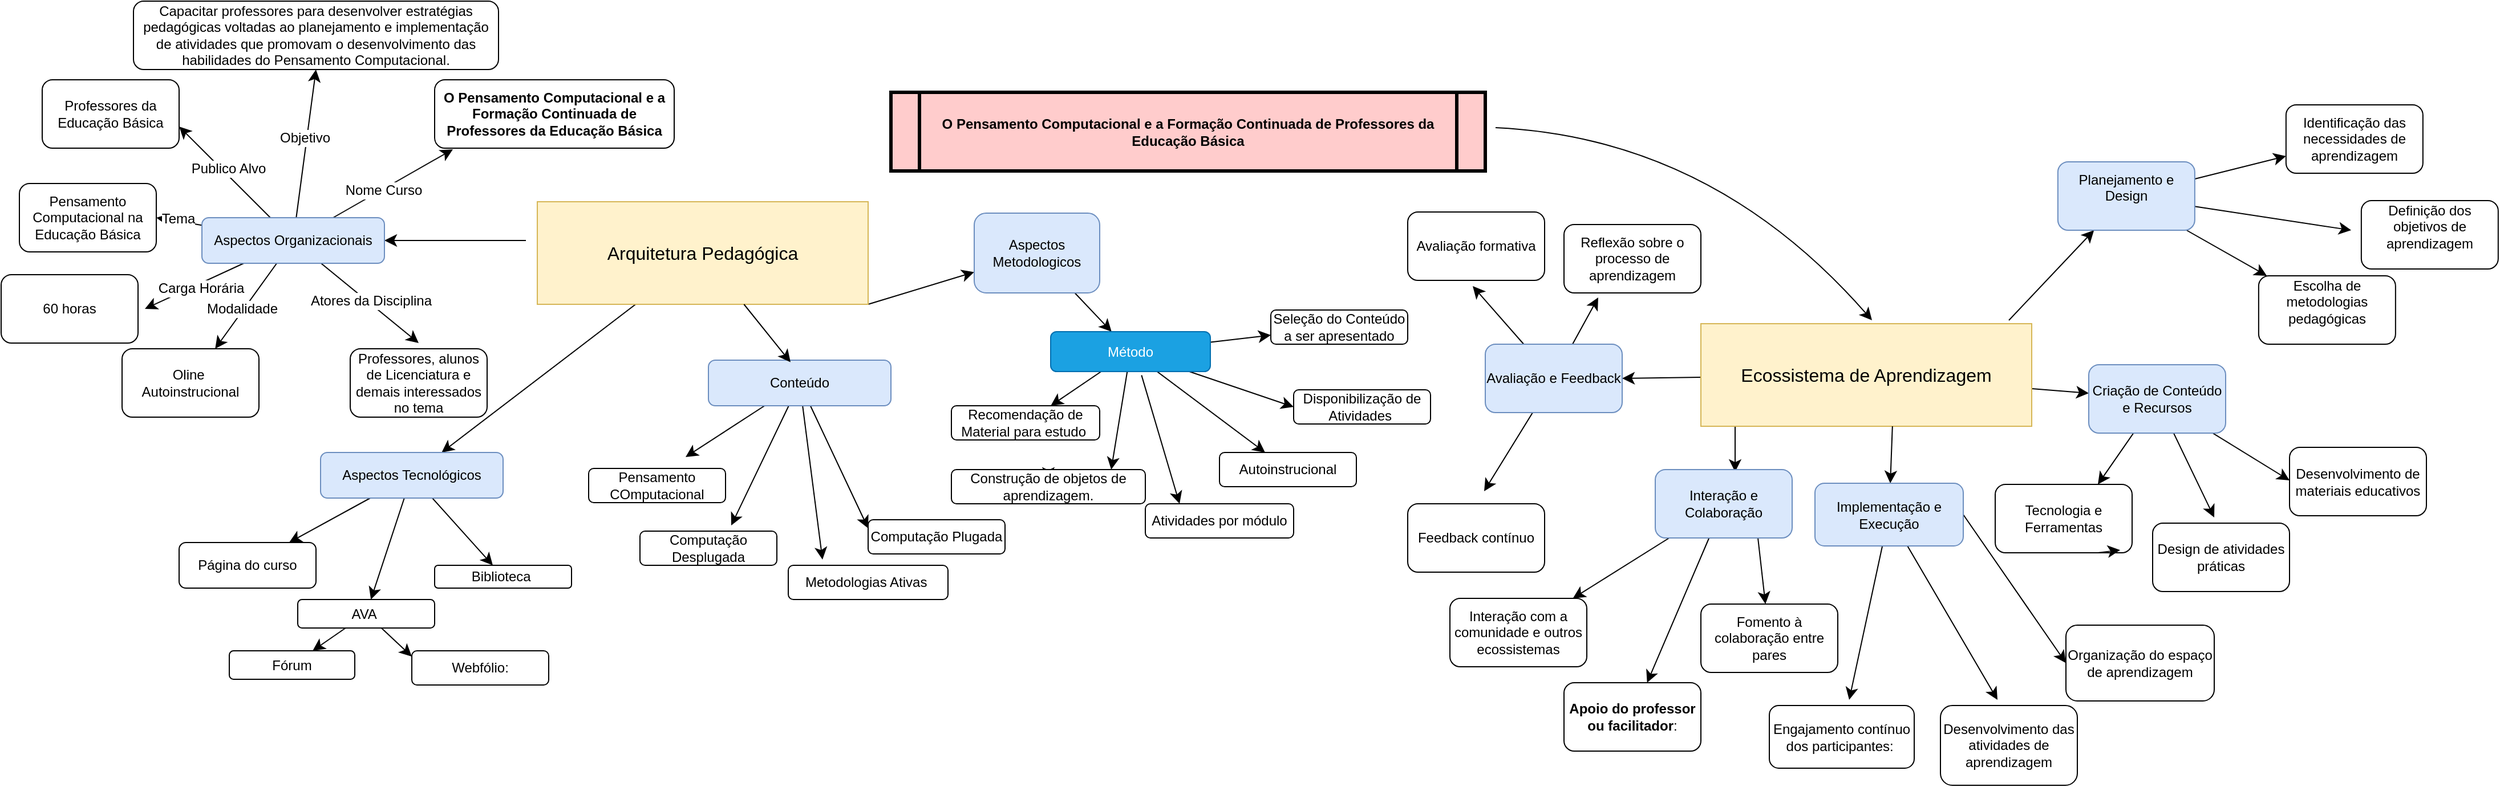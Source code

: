<mxfile version="25.0.3">
  <diagram name="Page-1" id="c7558073-3199-34d8-9f00-42111426c3f3">
    <mxGraphModel dx="2702" dy="1741" grid="1" gridSize="10" guides="1" tooltips="1" connect="1" arrows="1" fold="1" page="1" pageScale="1" pageWidth="826" pageHeight="1169" background="none" math="0" shadow="0">
      <root>
        <mxCell id="0" />
        <mxCell id="1" parent="0" />
        <mxCell id="SkKkJVJDw8LlTHJwV8wK-248" style="edgeStyle=none;curved=1;rounded=0;orthogonalLoop=1;jettySize=auto;html=1;fontSize=12;startSize=8;endSize=8;" edge="1" parent="1">
          <mxGeometry relative="1" as="geometry">
            <mxPoint x="690" y="-570" as="targetPoint" />
            <mxPoint x="360" y="-739" as="sourcePoint" />
            <Array as="points">
              <mxPoint x="550" y="-730" />
            </Array>
          </mxGeometry>
        </mxCell>
        <mxCell id="5" value="O Pensamento Computacional e a Formação Continuada de Professores da Educação Básica" style="shape=process;whiteSpace=wrap;align=center;verticalAlign=middle;size=0.048;fontStyle=1;strokeWidth=3;fillColor=#FFCCCC" parent="1" vertex="1">
          <mxGeometry x="-170" y="-770" width="521" height="69" as="geometry" />
        </mxCell>
        <mxCell id="SkKkJVJDw8LlTHJwV8wK-193" style="edgeStyle=none;curved=1;rounded=0;orthogonalLoop=1;jettySize=auto;html=1;fontSize=12;startSize=8;endSize=8;" edge="1" parent="1" target="SkKkJVJDw8LlTHJwV8wK-194">
          <mxGeometry relative="1" as="geometry">
            <mxPoint x="912.93" y="-567" as="targetPoint" />
            <mxPoint x="810" y="-570" as="sourcePoint" />
          </mxGeometry>
        </mxCell>
        <mxCell id="SkKkJVJDw8LlTHJwV8wK-195" style="edgeStyle=none;curved=1;rounded=0;orthogonalLoop=1;jettySize=auto;html=1;fontSize=12;startSize=8;endSize=8;" edge="1" parent="1">
          <mxGeometry relative="1" as="geometry">
            <mxPoint x="570" y="-437" as="targetPoint" />
            <mxPoint x="570" y="-480" as="sourcePoint" />
          </mxGeometry>
        </mxCell>
        <mxCell id="SkKkJVJDw8LlTHJwV8wK-197" style="edgeStyle=none;curved=1;rounded=0;orthogonalLoop=1;jettySize=auto;html=1;fontSize=12;startSize=8;endSize=8;" edge="1" parent="1" source="SkKkJVJDw8LlTHJwV8wK-104" target="SkKkJVJDw8LlTHJwV8wK-198">
          <mxGeometry relative="1" as="geometry">
            <mxPoint x="780" y="-417" as="targetPoint" />
          </mxGeometry>
        </mxCell>
        <mxCell id="SkKkJVJDw8LlTHJwV8wK-201" style="edgeStyle=none;curved=1;rounded=0;orthogonalLoop=1;jettySize=auto;html=1;fontSize=12;startSize=8;endSize=8;entryX=1;entryY=0.5;entryDx=0;entryDy=0;" edge="1" parent="1" source="SkKkJVJDw8LlTHJwV8wK-104" target="SkKkJVJDw8LlTHJwV8wK-202">
          <mxGeometry relative="1" as="geometry">
            <mxPoint x="483" y="-498.87" as="targetPoint" />
          </mxGeometry>
        </mxCell>
        <mxCell id="SkKkJVJDw8LlTHJwV8wK-104" value="Ecossistema de Aprendizagem" style="text;strokeColor=#d6b656;fillColor=#fff2cc;html=1;align=center;verticalAlign=middle;whiteSpace=wrap;rounded=0;fontSize=16;" vertex="1" parent="1">
          <mxGeometry x="540" y="-567" width="290" height="90" as="geometry" />
        </mxCell>
        <mxCell id="SkKkJVJDw8LlTHJwV8wK-106" style="edgeStyle=none;curved=1;rounded=0;orthogonalLoop=1;jettySize=auto;html=1;fontSize=12;startSize=8;endSize=8;exitX=1;exitY=1;exitDx=0;exitDy=0;" edge="1" parent="1" source="SkKkJVJDw8LlTHJwV8wK-105" target="SkKkJVJDw8LlTHJwV8wK-107">
          <mxGeometry relative="1" as="geometry">
            <mxPoint x="-100" y="-460" as="targetPoint" />
            <mxPoint x="-26.842" y="-530" as="sourcePoint" />
          </mxGeometry>
        </mxCell>
        <mxCell id="SkKkJVJDw8LlTHJwV8wK-111" value="" style="edgeStyle=none;curved=1;rounded=0;orthogonalLoop=1;jettySize=auto;html=1;fontSize=12;startSize=8;endSize=8;" edge="1" parent="1" target="SkKkJVJDw8LlTHJwV8wK-108">
          <mxGeometry relative="1" as="geometry">
            <mxPoint x="-490" y="-640" as="sourcePoint" />
          </mxGeometry>
        </mxCell>
        <mxCell id="SkKkJVJDw8LlTHJwV8wK-191" style="edgeStyle=none;curved=1;rounded=0;orthogonalLoop=1;jettySize=auto;html=1;fontSize=12;startSize=8;endSize=8;" edge="1" parent="1" source="SkKkJVJDw8LlTHJwV8wK-105" target="SkKkJVJDw8LlTHJwV8wK-109">
          <mxGeometry relative="1" as="geometry">
            <mxPoint x="-460" y="-480" as="targetPoint" />
          </mxGeometry>
        </mxCell>
        <mxCell id="SkKkJVJDw8LlTHJwV8wK-105" value="Arquitetura Pedagógica" style="text;strokeColor=#d6b656;fillColor=#fff2cc;html=1;align=center;verticalAlign=middle;whiteSpace=wrap;rounded=0;fontSize=16;" vertex="1" parent="1">
          <mxGeometry x="-480" y="-674" width="290" height="90" as="geometry" />
        </mxCell>
        <mxCell id="SkKkJVJDw8LlTHJwV8wK-114" value="" style="edgeStyle=none;curved=1;rounded=0;orthogonalLoop=1;jettySize=auto;html=1;fontSize=12;startSize=8;endSize=8;" edge="1" parent="1" source="SkKkJVJDw8LlTHJwV8wK-107" target="SkKkJVJDw8LlTHJwV8wK-113">
          <mxGeometry relative="1" as="geometry" />
        </mxCell>
        <mxCell id="SkKkJVJDw8LlTHJwV8wK-107" value="Aspectos Metodologicos" style="rounded=1;whiteSpace=wrap;html=1;fillColor=#dae8fc;strokeColor=#6c8ebf;" vertex="1" parent="1">
          <mxGeometry x="-97" y="-664" width="110" height="70" as="geometry" />
        </mxCell>
        <mxCell id="SkKkJVJDw8LlTHJwV8wK-145" style="edgeStyle=none;curved=1;rounded=0;orthogonalLoop=1;jettySize=auto;html=1;fontSize=12;startSize=8;endSize=8;entryX=0.5;entryY=1;entryDx=0;entryDy=0;" edge="1" parent="1" source="SkKkJVJDw8LlTHJwV8wK-108" target="SkKkJVJDw8LlTHJwV8wK-146">
          <mxGeometry relative="1" as="geometry">
            <mxPoint x="-594" y="-780" as="targetPoint" />
          </mxGeometry>
        </mxCell>
        <mxCell id="SkKkJVJDw8LlTHJwV8wK-147" value="Objetivo" style="edgeLabel;html=1;align=center;verticalAlign=middle;resizable=0;points=[];fontSize=12;" vertex="1" connectable="0" parent="SkKkJVJDw8LlTHJwV8wK-145">
          <mxGeometry x="0.082" y="2" relative="1" as="geometry">
            <mxPoint as="offset" />
          </mxGeometry>
        </mxCell>
        <mxCell id="SkKkJVJDw8LlTHJwV8wK-148" style="edgeStyle=none;curved=1;rounded=0;orthogonalLoop=1;jettySize=auto;html=1;fontSize=12;startSize=8;endSize=8;" edge="1" parent="1" source="SkKkJVJDw8LlTHJwV8wK-108">
          <mxGeometry relative="1" as="geometry">
            <mxPoint x="-554" y="-720" as="targetPoint" />
          </mxGeometry>
        </mxCell>
        <mxCell id="SkKkJVJDw8LlTHJwV8wK-151" value="Nome Curso" style="edgeLabel;html=1;align=center;verticalAlign=middle;resizable=0;points=[];fontSize=12;" vertex="1" connectable="0" parent="SkKkJVJDw8LlTHJwV8wK-148">
          <mxGeometry x="-0.169" y="-1" relative="1" as="geometry">
            <mxPoint as="offset" />
          </mxGeometry>
        </mxCell>
        <mxCell id="SkKkJVJDw8LlTHJwV8wK-152" style="edgeStyle=none;curved=1;rounded=0;orthogonalLoop=1;jettySize=auto;html=1;fontSize=12;startSize=8;endSize=8;" edge="1" parent="1" source="SkKkJVJDw8LlTHJwV8wK-108">
          <mxGeometry relative="1" as="geometry">
            <mxPoint x="-794" y="-740" as="targetPoint" />
          </mxGeometry>
        </mxCell>
        <mxCell id="SkKkJVJDw8LlTHJwV8wK-153" value="Publico Alvo" style="edgeLabel;html=1;align=center;verticalAlign=middle;resizable=0;points=[];fontSize=12;" vertex="1" connectable="0" parent="SkKkJVJDw8LlTHJwV8wK-152">
          <mxGeometry x="-0.003" y="-4" relative="1" as="geometry">
            <mxPoint as="offset" />
          </mxGeometry>
        </mxCell>
        <mxCell id="SkKkJVJDw8LlTHJwV8wK-155" style="edgeStyle=none;curved=1;rounded=0;orthogonalLoop=1;jettySize=auto;html=1;fontSize=12;startSize=8;endSize=8;" edge="1" parent="1" source="SkKkJVJDw8LlTHJwV8wK-108">
          <mxGeometry relative="1" as="geometry">
            <mxPoint x="-824" y="-580" as="targetPoint" />
          </mxGeometry>
        </mxCell>
        <mxCell id="SkKkJVJDw8LlTHJwV8wK-156" value="Carga Horária" style="edgeLabel;html=1;align=center;verticalAlign=middle;resizable=0;points=[];fontSize=12;" vertex="1" connectable="0" parent="SkKkJVJDw8LlTHJwV8wK-155">
          <mxGeometry x="-0.085" y="4" relative="1" as="geometry">
            <mxPoint as="offset" />
          </mxGeometry>
        </mxCell>
        <mxCell id="SkKkJVJDw8LlTHJwV8wK-158" style="edgeStyle=none;curved=1;rounded=0;orthogonalLoop=1;jettySize=auto;html=1;fontSize=12;startSize=8;endSize=8;" edge="1" parent="1" source="SkKkJVJDw8LlTHJwV8wK-108" target="SkKkJVJDw8LlTHJwV8wK-159">
          <mxGeometry relative="1" as="geometry">
            <mxPoint x="-814" y="-540" as="targetPoint" />
          </mxGeometry>
        </mxCell>
        <mxCell id="SkKkJVJDw8LlTHJwV8wK-160" value="Modalidade" style="edgeLabel;html=1;align=center;verticalAlign=middle;resizable=0;points=[];fontSize=12;" vertex="1" connectable="0" parent="SkKkJVJDw8LlTHJwV8wK-158">
          <mxGeometry x="0.087" y="-2" relative="1" as="geometry">
            <mxPoint as="offset" />
          </mxGeometry>
        </mxCell>
        <mxCell id="SkKkJVJDw8LlTHJwV8wK-161" style="edgeStyle=none;curved=1;rounded=0;orthogonalLoop=1;jettySize=auto;html=1;fontSize=12;startSize=8;endSize=8;" edge="1" parent="1" source="SkKkJVJDw8LlTHJwV8wK-108">
          <mxGeometry relative="1" as="geometry">
            <mxPoint x="-584" y="-550" as="targetPoint" />
          </mxGeometry>
        </mxCell>
        <mxCell id="SkKkJVJDw8LlTHJwV8wK-162" value="Atores da Disciplina" style="edgeLabel;html=1;align=center;verticalAlign=middle;resizable=0;points=[];fontSize=12;" vertex="1" connectable="0" parent="SkKkJVJDw8LlTHJwV8wK-161">
          <mxGeometry x="-0.018" y="2" relative="1" as="geometry">
            <mxPoint as="offset" />
          </mxGeometry>
        </mxCell>
        <mxCell id="SkKkJVJDw8LlTHJwV8wK-166" style="edgeStyle=none;curved=1;rounded=0;orthogonalLoop=1;jettySize=auto;html=1;fontSize=12;startSize=8;endSize=8;entryX=1;entryY=0.5;entryDx=0;entryDy=0;" edge="1" parent="1" source="SkKkJVJDw8LlTHJwV8wK-108" target="SkKkJVJDw8LlTHJwV8wK-168">
          <mxGeometry relative="1" as="geometry">
            <mxPoint x="-814" y="-680" as="targetPoint" />
          </mxGeometry>
        </mxCell>
        <mxCell id="SkKkJVJDw8LlTHJwV8wK-167" value="Tema" style="edgeLabel;html=1;align=center;verticalAlign=middle;resizable=0;points=[];fontSize=12;" vertex="1" connectable="0" parent="SkKkJVJDw8LlTHJwV8wK-166">
          <mxGeometry x="0.093" y="-2" relative="1" as="geometry">
            <mxPoint as="offset" />
          </mxGeometry>
        </mxCell>
        <mxCell id="SkKkJVJDw8LlTHJwV8wK-108" value="Aspectos Organizacionais" style="rounded=1;whiteSpace=wrap;html=1;fillColor=#dae8fc;strokeColor=#6c8ebf;" vertex="1" parent="1">
          <mxGeometry x="-774" y="-660" width="160" height="40" as="geometry" />
        </mxCell>
        <mxCell id="SkKkJVJDw8LlTHJwV8wK-175" value="" style="edgeStyle=none;curved=1;rounded=0;orthogonalLoop=1;jettySize=auto;html=1;fontSize=12;startSize=8;endSize=8;" edge="1" parent="1" source="SkKkJVJDw8LlTHJwV8wK-109" target="SkKkJVJDw8LlTHJwV8wK-174">
          <mxGeometry relative="1" as="geometry" />
        </mxCell>
        <mxCell id="SkKkJVJDw8LlTHJwV8wK-181" style="edgeStyle=none;curved=1;rounded=0;orthogonalLoop=1;jettySize=auto;html=1;fontSize=12;startSize=8;endSize=8;" edge="1" parent="1" source="SkKkJVJDw8LlTHJwV8wK-109" target="SkKkJVJDw8LlTHJwV8wK-182">
          <mxGeometry relative="1" as="geometry">
            <mxPoint x="-440" y="-369" as="targetPoint" />
          </mxGeometry>
        </mxCell>
        <mxCell id="SkKkJVJDw8LlTHJwV8wK-183" style="edgeStyle=none;curved=1;rounded=0;orthogonalLoop=1;jettySize=auto;html=1;fontSize=12;startSize=8;endSize=8;" edge="1" parent="1" source="SkKkJVJDw8LlTHJwV8wK-109" target="SkKkJVJDw8LlTHJwV8wK-184">
          <mxGeometry relative="1" as="geometry">
            <mxPoint x="-720" y="-409" as="targetPoint" />
          </mxGeometry>
        </mxCell>
        <mxCell id="SkKkJVJDw8LlTHJwV8wK-109" value="Aspectos Tecnológicos" style="rounded=1;whiteSpace=wrap;html=1;fillColor=#dae8fc;strokeColor=#6c8ebf;" vertex="1" parent="1">
          <mxGeometry x="-670" y="-454" width="160" height="40" as="geometry" />
        </mxCell>
        <mxCell id="SkKkJVJDw8LlTHJwV8wK-131" value="" style="edgeStyle=none;curved=1;rounded=0;orthogonalLoop=1;jettySize=auto;html=1;fontSize=12;startSize=8;endSize=8;" edge="1" parent="1" source="SkKkJVJDw8LlTHJwV8wK-110">
          <mxGeometry relative="1" as="geometry">
            <mxPoint x="-350" y="-450" as="targetPoint" />
          </mxGeometry>
        </mxCell>
        <mxCell id="SkKkJVJDw8LlTHJwV8wK-140" style="edgeStyle=none;curved=1;rounded=0;orthogonalLoop=1;jettySize=auto;html=1;fontSize=12;startSize=8;endSize=8;" edge="1" parent="1" source="SkKkJVJDw8LlTHJwV8wK-110">
          <mxGeometry relative="1" as="geometry">
            <mxPoint x="-230" y="-360" as="targetPoint" />
          </mxGeometry>
        </mxCell>
        <mxCell id="SkKkJVJDw8LlTHJwV8wK-141" style="edgeStyle=none;curved=1;rounded=0;orthogonalLoop=1;jettySize=auto;html=1;fontSize=12;startSize=8;endSize=8;" edge="1" parent="1" source="SkKkJVJDw8LlTHJwV8wK-110">
          <mxGeometry relative="1" as="geometry">
            <mxPoint x="-310" y="-390" as="targetPoint" />
          </mxGeometry>
        </mxCell>
        <mxCell id="SkKkJVJDw8LlTHJwV8wK-143" style="edgeStyle=none;curved=1;rounded=0;orthogonalLoop=1;jettySize=auto;html=1;entryX=0;entryY=0.25;entryDx=0;entryDy=0;fontSize=12;startSize=8;endSize=8;" edge="1" parent="1" source="SkKkJVJDw8LlTHJwV8wK-110" target="SkKkJVJDw8LlTHJwV8wK-133">
          <mxGeometry relative="1" as="geometry" />
        </mxCell>
        <mxCell id="SkKkJVJDw8LlTHJwV8wK-110" value="Conteúdo" style="rounded=1;whiteSpace=wrap;html=1;fillColor=#dae8fc;strokeColor=#6c8ebf;" vertex="1" parent="1">
          <mxGeometry x="-330" y="-535" width="160" height="40" as="geometry" />
        </mxCell>
        <mxCell id="SkKkJVJDw8LlTHJwV8wK-116" value="" style="edgeStyle=none;curved=1;rounded=0;orthogonalLoop=1;jettySize=auto;html=1;fontSize=12;startSize=8;endSize=8;" edge="1" parent="1" source="SkKkJVJDw8LlTHJwV8wK-113" target="SkKkJVJDw8LlTHJwV8wK-115">
          <mxGeometry relative="1" as="geometry" />
        </mxCell>
        <mxCell id="SkKkJVJDw8LlTHJwV8wK-121" value="" style="edgeStyle=none;curved=1;rounded=0;orthogonalLoop=1;jettySize=auto;html=1;fontSize=12;startSize=8;endSize=8;" edge="1" parent="1" source="SkKkJVJDw8LlTHJwV8wK-113" target="SkKkJVJDw8LlTHJwV8wK-120">
          <mxGeometry relative="1" as="geometry" />
        </mxCell>
        <mxCell id="SkKkJVJDw8LlTHJwV8wK-123" value="" style="edgeStyle=none;curved=1;rounded=0;orthogonalLoop=1;jettySize=auto;html=1;fontSize=12;startSize=8;endSize=8;" edge="1" parent="1" source="SkKkJVJDw8LlTHJwV8wK-113" target="SkKkJVJDw8LlTHJwV8wK-122">
          <mxGeometry relative="1" as="geometry" />
        </mxCell>
        <mxCell id="SkKkJVJDw8LlTHJwV8wK-124" style="edgeStyle=none;curved=1;rounded=0;orthogonalLoop=1;jettySize=auto;html=1;fontSize=12;startSize=8;endSize=8;exitX=0.569;exitY=1.091;exitDx=0;exitDy=0;exitPerimeter=0;" edge="1" parent="1" source="SkKkJVJDw8LlTHJwV8wK-113">
          <mxGeometry relative="1" as="geometry">
            <mxPoint x="83" y="-409" as="targetPoint" />
          </mxGeometry>
        </mxCell>
        <mxCell id="SkKkJVJDw8LlTHJwV8wK-139" style="edgeStyle=none;curved=1;rounded=0;orthogonalLoop=1;jettySize=auto;html=1;entryX=0;entryY=0.5;entryDx=0;entryDy=0;fontSize=12;startSize=8;endSize=8;" edge="1" parent="1" source="SkKkJVJDw8LlTHJwV8wK-113" target="SkKkJVJDw8LlTHJwV8wK-117">
          <mxGeometry relative="1" as="geometry" />
        </mxCell>
        <mxCell id="SkKkJVJDw8LlTHJwV8wK-171" style="edgeStyle=none;curved=1;rounded=0;orthogonalLoop=1;jettySize=auto;html=1;fontSize=12;startSize=8;endSize=8;entryX=0.824;entryY=0;entryDx=0;entryDy=0;entryPerimeter=0;" edge="1" parent="1" source="SkKkJVJDw8LlTHJwV8wK-113" target="SkKkJVJDw8LlTHJwV8wK-173">
          <mxGeometry relative="1" as="geometry">
            <mxPoint x="-27" y="-369" as="targetPoint" />
          </mxGeometry>
        </mxCell>
        <mxCell id="SkKkJVJDw8LlTHJwV8wK-113" value="Método" style="whiteSpace=wrap;html=1;rounded=1;fillColor=#1ba1e2;strokeColor=#006EAF;fontColor=#ffffff;" vertex="1" parent="1">
          <mxGeometry x="-30" y="-560" width="140" height="35" as="geometry" />
        </mxCell>
        <mxCell id="SkKkJVJDw8LlTHJwV8wK-115" value="Autoinstrucional" style="whiteSpace=wrap;html=1;rounded=1;" vertex="1" parent="1">
          <mxGeometry x="118" y="-454" width="120" height="30" as="geometry" />
        </mxCell>
        <mxCell id="SkKkJVJDw8LlTHJwV8wK-117" value="Disponibilização de Atividades&amp;nbsp;" style="whiteSpace=wrap;html=1;rounded=1;" vertex="1" parent="1">
          <mxGeometry x="183" y="-509" width="120" height="30" as="geometry" />
        </mxCell>
        <mxCell id="SkKkJVJDw8LlTHJwV8wK-120" value="Seleção do Conteúdo a ser apresentado" style="whiteSpace=wrap;html=1;rounded=1;" vertex="1" parent="1">
          <mxGeometry x="163" y="-579" width="120" height="30" as="geometry" />
        </mxCell>
        <mxCell id="SkKkJVJDw8LlTHJwV8wK-122" value="Recomendação de Material para estudo&amp;nbsp;" style="whiteSpace=wrap;html=1;rounded=1;" vertex="1" parent="1">
          <mxGeometry x="-117" y="-495" width="130" height="30" as="geometry" />
        </mxCell>
        <mxCell id="SkKkJVJDw8LlTHJwV8wK-125" value="Atividades por módulo" style="whiteSpace=wrap;html=1;rounded=1;" vertex="1" parent="1">
          <mxGeometry x="53" y="-409" width="130" height="30" as="geometry" />
        </mxCell>
        <mxCell id="SkKkJVJDw8LlTHJwV8wK-126" style="edgeStyle=none;curved=1;rounded=0;orthogonalLoop=1;jettySize=auto;html=1;exitX=0.75;exitY=1;exitDx=0;exitDy=0;fontSize=12;startSize=8;endSize=8;" edge="1" parent="1" source="SkKkJVJDw8LlTHJwV8wK-122" target="SkKkJVJDw8LlTHJwV8wK-122">
          <mxGeometry relative="1" as="geometry" />
        </mxCell>
        <mxCell id="SkKkJVJDw8LlTHJwV8wK-128" value="Pensamento COmputacional" style="whiteSpace=wrap;html=1;rounded=1;" vertex="1" parent="1">
          <mxGeometry x="-435" y="-440" width="120" height="30" as="geometry" />
        </mxCell>
        <mxCell id="SkKkJVJDw8LlTHJwV8wK-133" value="Computação Plugada" style="whiteSpace=wrap;html=1;rounded=1;" vertex="1" parent="1">
          <mxGeometry x="-190" y="-395" width="120" height="30" as="geometry" />
        </mxCell>
        <mxCell id="SkKkJVJDw8LlTHJwV8wK-137" value="Metodologias Ativas&amp;nbsp;" style="whiteSpace=wrap;html=1;rounded=1;" vertex="1" parent="1">
          <mxGeometry x="-260" y="-355" width="140" height="30" as="geometry" />
        </mxCell>
        <mxCell id="SkKkJVJDw8LlTHJwV8wK-142" value="Computação Desplugada" style="whiteSpace=wrap;html=1;rounded=1;" vertex="1" parent="1">
          <mxGeometry x="-390" y="-385" width="120" height="30" as="geometry" />
        </mxCell>
        <mxCell id="SkKkJVJDw8LlTHJwV8wK-146" value="Capacitar professores para desenvolver estratégias pedagógicas voltadas ao planejamento e implementação de atividades que promovam o desenvolvimento das habilidades do Pensamento Computacional." style="rounded=1;whiteSpace=wrap;html=1;" vertex="1" parent="1">
          <mxGeometry x="-834" y="-850" width="320" height="60" as="geometry" />
        </mxCell>
        <mxCell id="SkKkJVJDw8LlTHJwV8wK-150" value="&lt;span style=&quot;font-weight: 700;&quot;&gt;O Pensamento Computacional e a Formação Continuada de Professores da Educação Básica&lt;/span&gt;" style="rounded=1;whiteSpace=wrap;html=1;" vertex="1" parent="1">
          <mxGeometry x="-570" y="-781" width="210" height="60" as="geometry" />
        </mxCell>
        <mxCell id="SkKkJVJDw8LlTHJwV8wK-154" value="Professores da Educação Básica" style="rounded=1;whiteSpace=wrap;html=1;" vertex="1" parent="1">
          <mxGeometry x="-914" y="-781" width="120" height="60" as="geometry" />
        </mxCell>
        <mxCell id="SkKkJVJDw8LlTHJwV8wK-157" value="60 horas" style="rounded=1;whiteSpace=wrap;html=1;" vertex="1" parent="1">
          <mxGeometry x="-950" y="-610" width="120" height="60" as="geometry" />
        </mxCell>
        <mxCell id="SkKkJVJDw8LlTHJwV8wK-159" value="Oline&amp;nbsp; Autoinstrucional" style="rounded=1;whiteSpace=wrap;html=1;" vertex="1" parent="1">
          <mxGeometry x="-844" y="-545" width="120" height="60" as="geometry" />
        </mxCell>
        <mxCell id="SkKkJVJDw8LlTHJwV8wK-165" value="Professores, alunos de Licenciatura e demais interessados no tema" style="rounded=1;whiteSpace=wrap;html=1;" vertex="1" parent="1">
          <mxGeometry x="-644" y="-545" width="120" height="60" as="geometry" />
        </mxCell>
        <mxCell id="SkKkJVJDw8LlTHJwV8wK-168" value="Pensamento Computacional na Educação Básica" style="rounded=1;whiteSpace=wrap;html=1;" vertex="1" parent="1">
          <mxGeometry x="-934" y="-690" width="120" height="60" as="geometry" />
        </mxCell>
        <mxCell id="SkKkJVJDw8LlTHJwV8wK-185" style="edgeStyle=none;curved=1;rounded=0;orthogonalLoop=1;jettySize=auto;html=1;exitX=0.5;exitY=0;exitDx=0;exitDy=0;fontSize=12;startSize=8;endSize=8;" edge="1" parent="1" source="SkKkJVJDw8LlTHJwV8wK-173">
          <mxGeometry relative="1" as="geometry">
            <mxPoint x="-32" y="-430" as="targetPoint" />
          </mxGeometry>
        </mxCell>
        <mxCell id="SkKkJVJDw8LlTHJwV8wK-173" value="Construção de objetos de aprendizagem." style="rounded=1;whiteSpace=wrap;html=1;" vertex="1" parent="1">
          <mxGeometry x="-117" y="-439" width="170" height="30" as="geometry" />
        </mxCell>
        <mxCell id="SkKkJVJDw8LlTHJwV8wK-178" style="edgeStyle=none;curved=1;rounded=0;orthogonalLoop=1;jettySize=auto;html=1;fontSize=12;startSize=8;endSize=8;" edge="1" parent="1" source="SkKkJVJDw8LlTHJwV8wK-174">
          <mxGeometry relative="1" as="geometry">
            <mxPoint x="-590" y="-275" as="targetPoint" />
          </mxGeometry>
        </mxCell>
        <mxCell id="SkKkJVJDw8LlTHJwV8wK-179" style="edgeStyle=none;curved=1;rounded=0;orthogonalLoop=1;jettySize=auto;html=1;fontSize=12;startSize=8;endSize=8;" edge="1" parent="1" source="SkKkJVJDw8LlTHJwV8wK-174" target="SkKkJVJDw8LlTHJwV8wK-180">
          <mxGeometry relative="1" as="geometry">
            <mxPoint x="-680" y="-265" as="targetPoint" />
          </mxGeometry>
        </mxCell>
        <mxCell id="SkKkJVJDw8LlTHJwV8wK-174" value="AVA&amp;nbsp;" style="whiteSpace=wrap;html=1;rounded=1;" vertex="1" parent="1">
          <mxGeometry x="-690" y="-325" width="120" height="25" as="geometry" />
        </mxCell>
        <mxCell id="SkKkJVJDw8LlTHJwV8wK-177" value="Webfólio:" style="rounded=1;whiteSpace=wrap;html=1;" vertex="1" parent="1">
          <mxGeometry x="-590" y="-280" width="120" height="30" as="geometry" />
        </mxCell>
        <mxCell id="SkKkJVJDw8LlTHJwV8wK-180" value="Fórum" style="rounded=1;whiteSpace=wrap;html=1;" vertex="1" parent="1">
          <mxGeometry x="-750" y="-280" width="110" height="25" as="geometry" />
        </mxCell>
        <mxCell id="SkKkJVJDw8LlTHJwV8wK-182" value="Biblioteca&amp;nbsp;" style="rounded=1;whiteSpace=wrap;html=1;" vertex="1" parent="1">
          <mxGeometry x="-570" y="-355" width="120" height="20" as="geometry" />
        </mxCell>
        <mxCell id="SkKkJVJDw8LlTHJwV8wK-184" value="Página do curso" style="rounded=1;whiteSpace=wrap;html=1;" vertex="1" parent="1">
          <mxGeometry x="-794" y="-375" width="120" height="40" as="geometry" />
        </mxCell>
        <mxCell id="SkKkJVJDw8LlTHJwV8wK-190" style="edgeStyle=none;curved=1;rounded=0;orthogonalLoop=1;jettySize=auto;html=1;entryX=0.45;entryY=0.045;entryDx=0;entryDy=0;entryPerimeter=0;fontSize=12;startSize=8;endSize=8;" edge="1" parent="1" source="SkKkJVJDw8LlTHJwV8wK-105" target="SkKkJVJDw8LlTHJwV8wK-110">
          <mxGeometry relative="1" as="geometry" />
        </mxCell>
        <mxCell id="SkKkJVJDw8LlTHJwV8wK-205" style="edgeStyle=none;curved=1;rounded=0;orthogonalLoop=1;jettySize=auto;html=1;fontSize=12;startSize=8;endSize=8;" edge="1" parent="1" source="SkKkJVJDw8LlTHJwV8wK-194">
          <mxGeometry relative="1" as="geometry">
            <mxPoint x="1110.093" y="-649" as="targetPoint" />
          </mxGeometry>
        </mxCell>
        <mxCell id="SkKkJVJDw8LlTHJwV8wK-207" style="edgeStyle=none;curved=1;rounded=0;orthogonalLoop=1;jettySize=auto;html=1;fontSize=12;startSize=8;endSize=8;entryX=0;entryY=0.75;entryDx=0;entryDy=0;" edge="1" parent="1" source="SkKkJVJDw8LlTHJwV8wK-194" target="SkKkJVJDw8LlTHJwV8wK-206">
          <mxGeometry relative="1" as="geometry">
            <mxPoint x="1048.93" y="-669" as="targetPoint" />
          </mxGeometry>
        </mxCell>
        <mxCell id="SkKkJVJDw8LlTHJwV8wK-209" style="edgeStyle=none;curved=1;rounded=0;orthogonalLoop=1;jettySize=auto;html=1;fontSize=12;startSize=8;endSize=8;" edge="1" parent="1" source="SkKkJVJDw8LlTHJwV8wK-194" target="SkKkJVJDw8LlTHJwV8wK-210">
          <mxGeometry relative="1" as="geometry">
            <mxPoint x="958.93" y="-554" as="targetPoint" />
          </mxGeometry>
        </mxCell>
        <mxCell id="SkKkJVJDw8LlTHJwV8wK-194" value="&#xa;Planejamento e Design&#xa;&#xa;" style="rounded=1;whiteSpace=wrap;html=1;fillColor=#dae8fc;strokeColor=#6c8ebf;" vertex="1" parent="1">
          <mxGeometry x="852.93" y="-709" width="120" height="60" as="geometry" />
        </mxCell>
        <mxCell id="SkKkJVJDw8LlTHJwV8wK-237" style="edgeStyle=none;curved=1;rounded=0;orthogonalLoop=1;jettySize=auto;html=1;fontSize=12;startSize=8;endSize=8;exitX=0.75;exitY=1;exitDx=0;exitDy=0;" edge="1" parent="1" source="SkKkJVJDw8LlTHJwV8wK-196" target="SkKkJVJDw8LlTHJwV8wK-238">
          <mxGeometry relative="1" as="geometry">
            <mxPoint x="540" y="-277" as="targetPoint" />
          </mxGeometry>
        </mxCell>
        <mxCell id="SkKkJVJDw8LlTHJwV8wK-239" style="edgeStyle=none;curved=1;rounded=0;orthogonalLoop=1;jettySize=auto;html=1;fontSize=12;startSize=8;endSize=8;" edge="1" parent="1" source="SkKkJVJDw8LlTHJwV8wK-196" target="SkKkJVJDw8LlTHJwV8wK-240">
          <mxGeometry relative="1" as="geometry">
            <mxPoint x="240" y="-486" as="targetPoint" />
          </mxGeometry>
        </mxCell>
        <mxCell id="SkKkJVJDw8LlTHJwV8wK-241" style="edgeStyle=none;curved=1;rounded=0;orthogonalLoop=1;jettySize=auto;html=1;fontSize=12;startSize=8;endSize=8;" edge="1" parent="1" source="SkKkJVJDw8LlTHJwV8wK-196" target="SkKkJVJDw8LlTHJwV8wK-242">
          <mxGeometry relative="1" as="geometry">
            <mxPoint x="650" y="-396" as="targetPoint" />
          </mxGeometry>
        </mxCell>
        <mxCell id="SkKkJVJDw8LlTHJwV8wK-196" value="Interação e Colaboração" style="rounded=1;whiteSpace=wrap;html=1;fillColor=#dae8fc;strokeColor=#6c8ebf;" vertex="1" parent="1">
          <mxGeometry x="500" y="-439" width="120" height="60" as="geometry" />
        </mxCell>
        <mxCell id="SkKkJVJDw8LlTHJwV8wK-211" style="edgeStyle=none;curved=1;rounded=0;orthogonalLoop=1;jettySize=auto;html=1;fontSize=12;startSize=8;endSize=8;" edge="1" parent="1" source="SkKkJVJDw8LlTHJwV8wK-198">
          <mxGeometry relative="1" as="geometry">
            <mxPoint x="1056" y="-429.5" as="targetPoint" />
          </mxGeometry>
        </mxCell>
        <mxCell id="SkKkJVJDw8LlTHJwV8wK-229" style="edgeStyle=none;curved=1;rounded=0;orthogonalLoop=1;jettySize=auto;html=1;fontSize=12;startSize=8;endSize=8;" edge="1" parent="1" source="SkKkJVJDw8LlTHJwV8wK-198">
          <mxGeometry relative="1" as="geometry">
            <mxPoint x="990" y="-397" as="targetPoint" />
          </mxGeometry>
        </mxCell>
        <mxCell id="SkKkJVJDw8LlTHJwV8wK-230" style="edgeStyle=none;curved=1;rounded=0;orthogonalLoop=1;jettySize=auto;html=1;entryX=0.75;entryY=0;entryDx=0;entryDy=0;fontSize=12;startSize=8;endSize=8;" edge="1" parent="1" source="SkKkJVJDw8LlTHJwV8wK-198" target="SkKkJVJDw8LlTHJwV8wK-218">
          <mxGeometry relative="1" as="geometry" />
        </mxCell>
        <mxCell id="SkKkJVJDw8LlTHJwV8wK-198" value="Criação de Conteúdo e Recursos" style="rounded=1;whiteSpace=wrap;html=1;fillColor=#dae8fc;strokeColor=#6c8ebf;" vertex="1" parent="1">
          <mxGeometry x="880" y="-531" width="120" height="60" as="geometry" />
        </mxCell>
        <mxCell id="SkKkJVJDw8LlTHJwV8wK-232" style="edgeStyle=none;curved=1;rounded=0;orthogonalLoop=1;jettySize=auto;html=1;entryX=0;entryY=0.5;entryDx=0;entryDy=0;fontSize=12;startSize=8;endSize=8;exitX=1;exitY=0.5;exitDx=0;exitDy=0;" edge="1" parent="1" source="SkKkJVJDw8LlTHJwV8wK-200" target="SkKkJVJDw8LlTHJwV8wK-223">
          <mxGeometry relative="1" as="geometry">
            <mxPoint x="770" y="-287" as="sourcePoint" />
          </mxGeometry>
        </mxCell>
        <mxCell id="SkKkJVJDw8LlTHJwV8wK-233" style="edgeStyle=none;curved=1;rounded=0;orthogonalLoop=1;jettySize=auto;html=1;fontSize=12;startSize=8;endSize=8;" edge="1" parent="1" source="SkKkJVJDw8LlTHJwV8wK-200">
          <mxGeometry relative="1" as="geometry">
            <mxPoint x="800" y="-237" as="targetPoint" />
          </mxGeometry>
        </mxCell>
        <mxCell id="SkKkJVJDw8LlTHJwV8wK-234" style="edgeStyle=none;curved=1;rounded=0;orthogonalLoop=1;jettySize=auto;html=1;fontSize=12;startSize=8;endSize=8;" edge="1" parent="1" source="SkKkJVJDw8LlTHJwV8wK-200">
          <mxGeometry relative="1" as="geometry">
            <mxPoint x="670" y="-237" as="targetPoint" />
          </mxGeometry>
        </mxCell>
        <mxCell id="SkKkJVJDw8LlTHJwV8wK-250" style="edgeStyle=none;curved=1;rounded=0;orthogonalLoop=1;jettySize=auto;html=1;fontSize=12;startSize=8;endSize=8;" edge="1" parent="1" source="SkKkJVJDw8LlTHJwV8wK-202">
          <mxGeometry relative="1" as="geometry">
            <mxPoint x="340" y="-600" as="targetPoint" />
          </mxGeometry>
        </mxCell>
        <mxCell id="SkKkJVJDw8LlTHJwV8wK-251" style="edgeStyle=none;curved=1;rounded=0;orthogonalLoop=1;jettySize=auto;html=1;fontSize=12;startSize=8;endSize=8;" edge="1" parent="1" source="SkKkJVJDw8LlTHJwV8wK-202">
          <mxGeometry relative="1" as="geometry">
            <mxPoint x="450" y="-590" as="targetPoint" />
          </mxGeometry>
        </mxCell>
        <mxCell id="SkKkJVJDw8LlTHJwV8wK-253" style="edgeStyle=none;curved=1;rounded=0;orthogonalLoop=1;jettySize=auto;html=1;fontSize=12;startSize=8;endSize=8;" edge="1" parent="1" source="SkKkJVJDw8LlTHJwV8wK-202">
          <mxGeometry relative="1" as="geometry">
            <mxPoint x="350" y="-420" as="targetPoint" />
          </mxGeometry>
        </mxCell>
        <mxCell id="SkKkJVJDw8LlTHJwV8wK-202" value="Avaliação e Feedback" style="rounded=1;whiteSpace=wrap;html=1;fillColor=#dae8fc;strokeColor=#6c8ebf;" vertex="1" parent="1">
          <mxGeometry x="351" y="-549" width="120" height="60" as="geometry" />
        </mxCell>
        <mxCell id="SkKkJVJDw8LlTHJwV8wK-206" value="&lt;br&gt;Identificação das necessidades de aprendizagem&lt;div&gt;&lt;br&gt;&lt;/div&gt;" style="rounded=1;whiteSpace=wrap;html=1;" vertex="1" parent="1">
          <mxGeometry x="1052.93" y="-759" width="120" height="60" as="geometry" />
        </mxCell>
        <mxCell id="SkKkJVJDw8LlTHJwV8wK-208" value="&#xa;Definição dos objetivos de aprendizagem&#xa;&#xa;" style="rounded=1;whiteSpace=wrap;html=1;" vertex="1" parent="1">
          <mxGeometry x="1118.93" y="-675" width="120" height="60" as="geometry" />
        </mxCell>
        <mxCell id="SkKkJVJDw8LlTHJwV8wK-210" value="&#xa;Escolha de metodologias pedagógicas&#xa;&#xa;" style="rounded=1;whiteSpace=wrap;html=1;" vertex="1" parent="1">
          <mxGeometry x="1028.93" y="-609" width="120" height="60" as="geometry" />
        </mxCell>
        <mxCell id="SkKkJVJDw8LlTHJwV8wK-213" style="edgeStyle=none;curved=1;rounded=0;orthogonalLoop=1;jettySize=auto;html=1;exitX=0.25;exitY=1;exitDx=0;exitDy=0;fontSize=12;startSize=8;endSize=8;" edge="1" parent="1" source="SkKkJVJDw8LlTHJwV8wK-198" target="SkKkJVJDw8LlTHJwV8wK-198">
          <mxGeometry relative="1" as="geometry" />
        </mxCell>
        <mxCell id="SkKkJVJDw8LlTHJwV8wK-215" value="Desenvolvimento de materiais educativos" style="rounded=1;whiteSpace=wrap;html=1;" vertex="1" parent="1">
          <mxGeometry x="1056" y="-458.5" width="120" height="60" as="geometry" />
        </mxCell>
        <mxCell id="SkKkJVJDw8LlTHJwV8wK-217" value="Design de atividades práticas" style="rounded=1;whiteSpace=wrap;html=1;" vertex="1" parent="1">
          <mxGeometry x="936" y="-392" width="120" height="60" as="geometry" />
        </mxCell>
        <mxCell id="SkKkJVJDw8LlTHJwV8wK-228" style="edgeStyle=none;curved=1;rounded=0;orthogonalLoop=1;jettySize=auto;html=1;exitX=0.25;exitY=1;exitDx=0;exitDy=0;fontSize=12;startSize=8;endSize=8;" edge="1" parent="1" source="SkKkJVJDw8LlTHJwV8wK-218">
          <mxGeometry relative="1" as="geometry">
            <mxPoint x="850" y="-377" as="targetPoint" />
          </mxGeometry>
        </mxCell>
        <mxCell id="SkKkJVJDw8LlTHJwV8wK-218" value="Tecnologia e Ferramentas" style="rounded=1;whiteSpace=wrap;html=1;" vertex="1" parent="1">
          <mxGeometry x="798" y="-426" width="120" height="60" as="geometry" />
        </mxCell>
        <mxCell id="SkKkJVJDw8LlTHJwV8wK-223" value="Organização do espaço de aprendizagem" style="rounded=1;whiteSpace=wrap;html=1;" vertex="1" parent="1">
          <mxGeometry x="860" y="-302.5" width="130" height="66.5" as="geometry" />
        </mxCell>
        <mxCell id="SkKkJVJDw8LlTHJwV8wK-235" value="Desenvolvimento das atividades de aprendizagem" style="rounded=1;whiteSpace=wrap;html=1;" vertex="1" parent="1">
          <mxGeometry x="750" y="-232" width="120" height="70" as="geometry" />
        </mxCell>
        <mxCell id="SkKkJVJDw8LlTHJwV8wK-236" value="Engajamento contínuo dos participantes:&amp;nbsp;" style="rounded=1;whiteSpace=wrap;html=1;" vertex="1" parent="1">
          <mxGeometry x="600" y="-232" width="127" height="55" as="geometry" />
        </mxCell>
        <mxCell id="SkKkJVJDw8LlTHJwV8wK-238" value="Fomento à colaboração entre pares" style="rounded=1;whiteSpace=wrap;html=1;" vertex="1" parent="1">
          <mxGeometry x="540" y="-321" width="120" height="60" as="geometry" />
        </mxCell>
        <mxCell id="SkKkJVJDw8LlTHJwV8wK-240" value="Interação com a comunidade e outros ecossistemas" style="rounded=1;whiteSpace=wrap;html=1;" vertex="1" parent="1">
          <mxGeometry x="320" y="-326" width="120" height="60" as="geometry" />
        </mxCell>
        <mxCell id="SkKkJVJDw8LlTHJwV8wK-242" value="&lt;strong&gt;Apoio do professor ou facilitador&lt;/strong&gt;:" style="rounded=1;whiteSpace=wrap;html=1;" vertex="1" parent="1">
          <mxGeometry x="420" y="-252" width="120" height="60" as="geometry" />
        </mxCell>
        <mxCell id="SkKkJVJDw8LlTHJwV8wK-243" value="" style="edgeStyle=none;curved=1;rounded=0;orthogonalLoop=1;jettySize=auto;html=1;fontSize=12;startSize=8;endSize=8;exitX=0.579;exitY=1;exitDx=0;exitDy=0;exitPerimeter=0;" edge="1" parent="1" source="SkKkJVJDw8LlTHJwV8wK-104" target="SkKkJVJDw8LlTHJwV8wK-200">
          <mxGeometry relative="1" as="geometry">
            <mxPoint x="720" y="-357" as="targetPoint" />
            <mxPoint x="708" y="-477" as="sourcePoint" />
          </mxGeometry>
        </mxCell>
        <mxCell id="SkKkJVJDw8LlTHJwV8wK-200" value="Implementação e Execução" style="rounded=1;whiteSpace=wrap;html=1;fillColor=#dae8fc;strokeColor=#6c8ebf;" vertex="1" parent="1">
          <mxGeometry x="640" y="-427" width="130" height="55" as="geometry" />
        </mxCell>
        <mxCell id="SkKkJVJDw8LlTHJwV8wK-246" value="Avaliação formativa" style="rounded=1;whiteSpace=wrap;html=1;" vertex="1" parent="1">
          <mxGeometry x="283" y="-665" width="120" height="60" as="geometry" />
        </mxCell>
        <mxCell id="SkKkJVJDw8LlTHJwV8wK-249" style="edgeStyle=none;curved=1;rounded=0;orthogonalLoop=1;jettySize=auto;html=1;exitX=0.75;exitY=1;exitDx=0;exitDy=0;entryX=0.913;entryY=0.96;entryDx=0;entryDy=0;entryPerimeter=0;fontSize=12;startSize=8;endSize=8;" edge="1" parent="1" source="SkKkJVJDw8LlTHJwV8wK-218" target="SkKkJVJDw8LlTHJwV8wK-218">
          <mxGeometry relative="1" as="geometry" />
        </mxCell>
        <mxCell id="SkKkJVJDw8LlTHJwV8wK-252" value="Reflexão sobre o processo de aprendizagem" style="rounded=1;whiteSpace=wrap;html=1;" vertex="1" parent="1">
          <mxGeometry x="420" y="-654" width="120" height="60" as="geometry" />
        </mxCell>
        <mxCell id="SkKkJVJDw8LlTHJwV8wK-254" value="Feedback contínuo" style="rounded=1;whiteSpace=wrap;html=1;" vertex="1" parent="1">
          <mxGeometry x="283" y="-409" width="120" height="60" as="geometry" />
        </mxCell>
      </root>
    </mxGraphModel>
  </diagram>
</mxfile>
